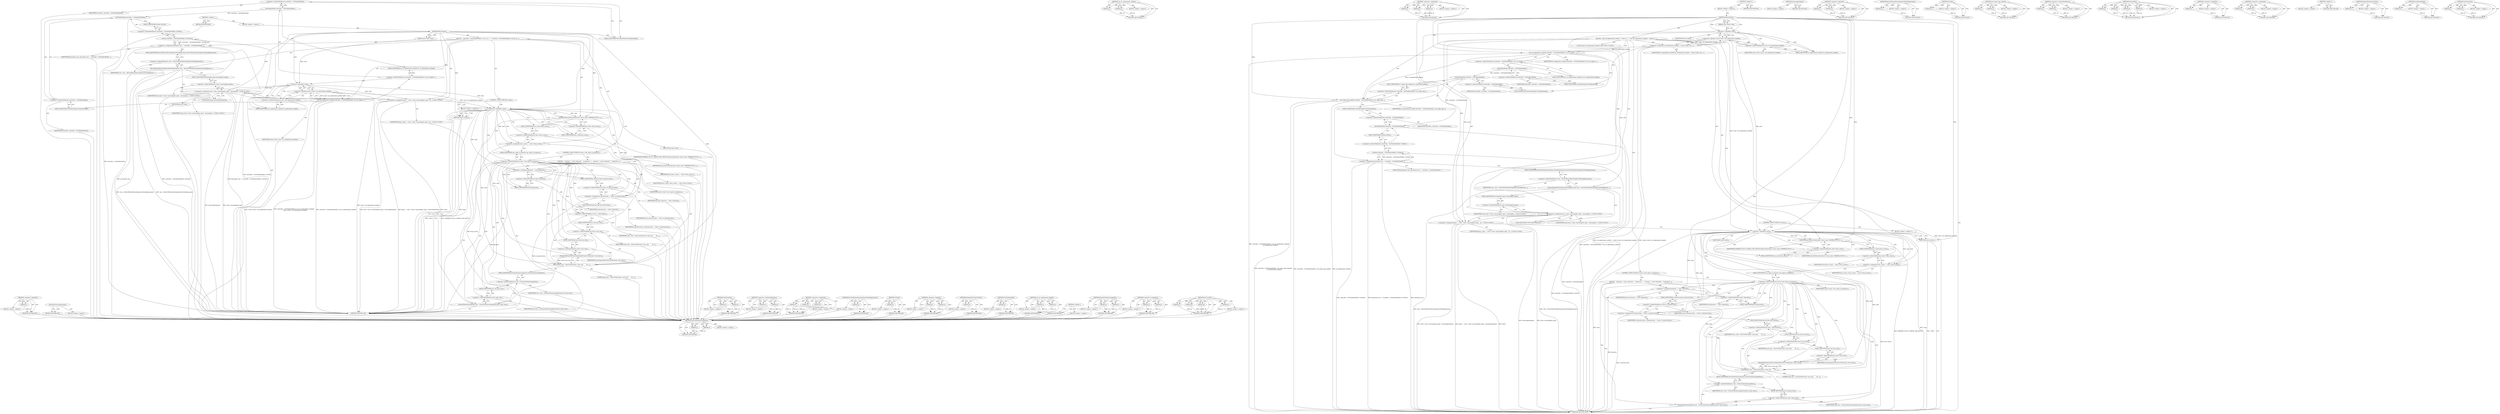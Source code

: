 digraph "SetFocusState" {
vulnerable_132 [label=<(METHOD,&lt;operator&gt;.logicalNot)>];
vulnerable_133 [label=<(PARAM,p1)>];
vulnerable_134 [label=<(BLOCK,&lt;empty&gt;,&lt;empty&gt;)>];
vulnerable_135 [label=<(METHOD_RETURN,ANY)>];
vulnerable_155 [label=<(METHOD,AutocompleteInput)>];
vulnerable_156 [label=<(BLOCK,&lt;empty&gt;,&lt;empty&gt;)>];
vulnerable_157 [label=<(METHOD_RETURN,ANY)>];
vulnerable_6 [label=<(METHOD,&lt;global&gt;)<SUB>1</SUB>>];
vulnerable_7 [label=<(BLOCK,&lt;empty&gt;,&lt;empty&gt;)<SUB>1</SUB>>];
vulnerable_8 [label=<(METHOD,RestoreState)<SUB>1</SUB>>];
vulnerable_9 [label=<(PARAM,const State* state)<SUB>1</SUB>>];
vulnerable_10 [label=<(BLOCK,{
   controller_-&gt;GetToolbarModel()-&gt;set_url_re...,{
   controller_-&gt;GetToolbarModel()-&gt;set_url_re...)<SUB>1</SUB>>];
vulnerable_11 [label=<(set_url_replacement_enabled,controller_-&gt;GetToolbarModel()-&gt;set_url_replace...)<SUB>2</SUB>>];
vulnerable_12 [label=<(&lt;operator&gt;.indirectFieldAccess,controller_-&gt;GetToolbarModel()-&gt;set_url_replace...)<SUB>2</SUB>>];
vulnerable_13 [label=<(GetToolbarModel,controller_-&gt;GetToolbarModel())<SUB>2</SUB>>];
vulnerable_14 [label=<(&lt;operator&gt;.indirectFieldAccess,controller_-&gt;GetToolbarModel)<SUB>2</SUB>>];
vulnerable_15 [label=<(IDENTIFIER,controller_,controller_-&gt;GetToolbarModel())<SUB>2</SUB>>];
vulnerable_16 [label=<(FIELD_IDENTIFIER,GetToolbarModel,GetToolbarModel)<SUB>2</SUB>>];
vulnerable_17 [label=<(FIELD_IDENTIFIER,set_url_replacement_enabled,set_url_replacement_enabled)<SUB>2</SUB>>];
vulnerable_18 [label=<(&lt;operator&gt;.logicalOr,!state || state-&gt;url_replacement_enabled)<SUB>3</SUB>>];
vulnerable_19 [label=<(&lt;operator&gt;.logicalNot,!state)<SUB>3</SUB>>];
vulnerable_20 [label=<(IDENTIFIER,state,!state)<SUB>3</SUB>>];
vulnerable_21 [label=<(&lt;operator&gt;.indirectFieldAccess,state-&gt;url_replacement_enabled)<SUB>3</SUB>>];
vulnerable_22 [label=<(IDENTIFIER,state,!state || state-&gt;url_replacement_enabled)<SUB>3</SUB>>];
vulnerable_23 [label=<(FIELD_IDENTIFIER,url_replacement_enabled,url_replacement_enabled)<SUB>3</SUB>>];
vulnerable_24 [label=<(&lt;operator&gt;.assignment,permanent_text_ = controller_-&gt;GetToolbarModel(...)<SUB>4</SUB>>];
vulnerable_25 [label=<(IDENTIFIER,permanent_text_,permanent_text_ = controller_-&gt;GetToolbarModel(...)<SUB>4</SUB>>];
vulnerable_26 [label=<(GetText,controller_-&gt;GetToolbarModel()-&gt;GetText())<SUB>4</SUB>>];
vulnerable_27 [label=<(&lt;operator&gt;.indirectFieldAccess,controller_-&gt;GetToolbarModel()-&gt;GetText)<SUB>4</SUB>>];
vulnerable_28 [label=<(GetToolbarModel,controller_-&gt;GetToolbarModel())<SUB>4</SUB>>];
vulnerable_29 [label=<(&lt;operator&gt;.indirectFieldAccess,controller_-&gt;GetToolbarModel)<SUB>4</SUB>>];
vulnerable_30 [label=<(IDENTIFIER,controller_,controller_-&gt;GetToolbarModel())<SUB>4</SUB>>];
vulnerable_31 [label=<(FIELD_IDENTIFIER,GetToolbarModel,GetToolbarModel)<SUB>4</SUB>>];
vulnerable_32 [label=<(FIELD_IDENTIFIER,GetText,GetText)<SUB>4</SUB>>];
vulnerable_33 [label=<(RevertWithoutResettingSearchTermReplacement,view_-&gt;RevertWithoutResettingSearchTermReplacem...)<SUB>5</SUB>>];
vulnerable_34 [label=<(&lt;operator&gt;.indirectFieldAccess,view_-&gt;RevertWithoutResettingSearchTermReplacement)<SUB>5</SUB>>];
vulnerable_35 [label=<(IDENTIFIER,view_,view_-&gt;RevertWithoutResettingSearchTermReplacem...)<SUB>5</SUB>>];
vulnerable_36 [label=<(FIELD_IDENTIFIER,RevertWithoutResettingSearchTermReplacement,RevertWithoutResettingSearchTermReplacement)<SUB>5</SUB>>];
vulnerable_37 [label="<(&lt;operator&gt;.assignment,input_ = state ? state-&gt;autocomplete_input : Au...)<SUB>6</SUB>>"];
vulnerable_38 [label="<(IDENTIFIER,input_,input_ = state ? state-&gt;autocomplete_input : Au...)<SUB>6</SUB>>"];
vulnerable_39 [label="<(&lt;operator&gt;.conditional,state ? state-&gt;autocomplete_input : Autocomplet...)<SUB>6</SUB>>"];
vulnerable_40 [label="<(IDENTIFIER,state,state ? state-&gt;autocomplete_input : Autocomplet...)<SUB>6</SUB>>"];
vulnerable_41 [label=<(&lt;operator&gt;.indirectFieldAccess,state-&gt;autocomplete_input)<SUB>6</SUB>>];
vulnerable_42 [label="<(IDENTIFIER,state,state ? state-&gt;autocomplete_input : Autocomplet...)<SUB>6</SUB>>"];
vulnerable_43 [label=<(FIELD_IDENTIFIER,autocomplete_input,autocomplete_input)<SUB>6</SUB>>];
vulnerable_44 [label=<(AutocompleteInput,AutocompleteInput())<SUB>6</SUB>>];
vulnerable_45 [label=<(CONTROL_STRUCTURE,IF,if (!state))<SUB>7</SUB>>];
vulnerable_46 [label=<(&lt;operator&gt;.logicalNot,!state)<SUB>7</SUB>>];
vulnerable_47 [label=<(IDENTIFIER,state,!state)<SUB>7</SUB>>];
vulnerable_48 [label=<(BLOCK,&lt;empty&gt;,&lt;empty&gt;)<SUB>8</SUB>>];
vulnerable_49 [label=<(RETURN,return;,return;)<SUB>8</SUB>>];
vulnerable_50 [label=<(SetFocusState,SetFocusState(state-&gt;focus_state, OMNIBOX_FOCUS...)<SUB>10</SUB>>];
vulnerable_51 [label=<(&lt;operator&gt;.indirectFieldAccess,state-&gt;focus_state)<SUB>10</SUB>>];
vulnerable_52 [label=<(IDENTIFIER,state,SetFocusState(state-&gt;focus_state, OMNIBOX_FOCUS...)<SUB>10</SUB>>];
vulnerable_53 [label=<(FIELD_IDENTIFIER,focus_state,focus_state)<SUB>10</SUB>>];
vulnerable_54 [label=<(IDENTIFIER,OMNIBOX_FOCUS_CHANGE_TAB_SWITCH,SetFocusState(state-&gt;focus_state, OMNIBOX_FOCUS...)<SUB>10</SUB>>];
vulnerable_55 [label=<(&lt;operator&gt;.assignment,focus_source_ = state-&gt;focus_source)<SUB>11</SUB>>];
vulnerable_56 [label=<(IDENTIFIER,focus_source_,focus_source_ = state-&gt;focus_source)<SUB>11</SUB>>];
vulnerable_57 [label=<(&lt;operator&gt;.indirectFieldAccess,state-&gt;focus_source)<SUB>11</SUB>>];
vulnerable_58 [label=<(IDENTIFIER,state,focus_source_ = state-&gt;focus_source)<SUB>11</SUB>>];
vulnerable_59 [label=<(FIELD_IDENTIFIER,focus_source,focus_source)<SUB>11</SUB>>];
vulnerable_60 [label=<(CONTROL_STRUCTURE,IF,if (state-&gt;user_input_in_progress))<SUB>12</SUB>>];
vulnerable_61 [label=<(&lt;operator&gt;.indirectFieldAccess,state-&gt;user_input_in_progress)<SUB>12</SUB>>];
vulnerable_62 [label=<(IDENTIFIER,state,if (state-&gt;user_input_in_progress))<SUB>12</SUB>>];
vulnerable_63 [label=<(FIELD_IDENTIFIER,user_input_in_progress,user_input_in_progress)<SUB>12</SUB>>];
vulnerable_64 [label=<(BLOCK,{
    keyword_ = state-&gt;keyword;
    is_keyword...,{
    keyword_ = state-&gt;keyword;
    is_keyword...)<SUB>12</SUB>>];
vulnerable_65 [label=<(&lt;operator&gt;.assignment,keyword_ = state-&gt;keyword)<SUB>13</SUB>>];
vulnerable_66 [label=<(IDENTIFIER,keyword_,keyword_ = state-&gt;keyword)<SUB>13</SUB>>];
vulnerable_67 [label=<(&lt;operator&gt;.indirectFieldAccess,state-&gt;keyword)<SUB>13</SUB>>];
vulnerable_68 [label=<(IDENTIFIER,state,keyword_ = state-&gt;keyword)<SUB>13</SUB>>];
vulnerable_69 [label=<(FIELD_IDENTIFIER,keyword,keyword)<SUB>13</SUB>>];
vulnerable_70 [label=<(&lt;operator&gt;.assignment,is_keyword_hint_ = state-&gt;is_keyword_hint)<SUB>14</SUB>>];
vulnerable_71 [label=<(IDENTIFIER,is_keyword_hint_,is_keyword_hint_ = state-&gt;is_keyword_hint)<SUB>14</SUB>>];
vulnerable_72 [label=<(&lt;operator&gt;.indirectFieldAccess,state-&gt;is_keyword_hint)<SUB>14</SUB>>];
vulnerable_73 [label=<(IDENTIFIER,state,is_keyword_hint_ = state-&gt;is_keyword_hint)<SUB>14</SUB>>];
vulnerable_74 [label=<(FIELD_IDENTIFIER,is_keyword_hint,is_keyword_hint)<SUB>14</SUB>>];
vulnerable_75 [label=<(SetUserText,view_-&gt;SetUserText(state-&gt;user_text,
        Di...)<SUB>15</SUB>>];
vulnerable_76 [label=<(&lt;operator&gt;.indirectFieldAccess,view_-&gt;SetUserText)<SUB>15</SUB>>];
vulnerable_77 [label=<(IDENTIFIER,view_,view_-&gt;SetUserText(state-&gt;user_text,
        Di...)<SUB>15</SUB>>];
vulnerable_78 [label=<(FIELD_IDENTIFIER,SetUserText,SetUserText)<SUB>15</SUB>>];
vulnerable_79 [label=<(&lt;operator&gt;.indirectFieldAccess,state-&gt;user_text)<SUB>15</SUB>>];
vulnerable_80 [label=<(IDENTIFIER,state,view_-&gt;SetUserText(state-&gt;user_text,
        Di...)<SUB>15</SUB>>];
vulnerable_81 [label=<(FIELD_IDENTIFIER,user_text,user_text)<SUB>15</SUB>>];
vulnerable_82 [label=<(DisplayTextFromUserText,DisplayTextFromUserText(state-&gt;user_text))<SUB>16</SUB>>];
vulnerable_83 [label=<(&lt;operator&gt;.indirectFieldAccess,state-&gt;user_text)<SUB>16</SUB>>];
vulnerable_84 [label=<(IDENTIFIER,state,DisplayTextFromUserText(state-&gt;user_text))<SUB>16</SUB>>];
vulnerable_85 [label=<(FIELD_IDENTIFIER,user_text,user_text)<SUB>16</SUB>>];
vulnerable_86 [label=<(LITERAL,false,view_-&gt;SetUserText(state-&gt;user_text,
        Di...)<SUB>16</SUB>>];
vulnerable_87 [label=<(SetGrayTextAutocompletion,view_-&gt;SetGrayTextAutocompletion(state-&gt;gray_text))<SUB>17</SUB>>];
vulnerable_88 [label=<(&lt;operator&gt;.indirectFieldAccess,view_-&gt;SetGrayTextAutocompletion)<SUB>17</SUB>>];
vulnerable_89 [label=<(IDENTIFIER,view_,view_-&gt;SetGrayTextAutocompletion(state-&gt;gray_text))<SUB>17</SUB>>];
vulnerable_90 [label=<(FIELD_IDENTIFIER,SetGrayTextAutocompletion,SetGrayTextAutocompletion)<SUB>17</SUB>>];
vulnerable_91 [label=<(&lt;operator&gt;.indirectFieldAccess,state-&gt;gray_text)<SUB>17</SUB>>];
vulnerable_92 [label=<(IDENTIFIER,state,view_-&gt;SetGrayTextAutocompletion(state-&gt;gray_text))<SUB>17</SUB>>];
vulnerable_93 [label=<(FIELD_IDENTIFIER,gray_text,gray_text)<SUB>17</SUB>>];
vulnerable_94 [label=<(METHOD_RETURN,void)<SUB>1</SUB>>];
vulnerable_96 [label=<(METHOD_RETURN,ANY)<SUB>1</SUB>>];
vulnerable_158 [label=<(METHOD,SetFocusState)>];
vulnerable_159 [label=<(PARAM,p1)>];
vulnerable_160 [label=<(PARAM,p2)>];
vulnerable_161 [label=<(BLOCK,&lt;empty&gt;,&lt;empty&gt;)>];
vulnerable_162 [label=<(METHOD_RETURN,ANY)>];
vulnerable_118 [label=<(METHOD,&lt;operator&gt;.indirectFieldAccess)>];
vulnerable_119 [label=<(PARAM,p1)>];
vulnerable_120 [label=<(PARAM,p2)>];
vulnerable_121 [label=<(BLOCK,&lt;empty&gt;,&lt;empty&gt;)>];
vulnerable_122 [label=<(METHOD_RETURN,ANY)>];
vulnerable_149 [label=<(METHOD,&lt;operator&gt;.conditional)>];
vulnerable_150 [label=<(PARAM,p1)>];
vulnerable_151 [label=<(PARAM,p2)>];
vulnerable_152 [label=<(PARAM,p3)>];
vulnerable_153 [label=<(BLOCK,&lt;empty&gt;,&lt;empty&gt;)>];
vulnerable_154 [label=<(METHOD_RETURN,ANY)>];
vulnerable_145 [label=<(METHOD,RevertWithoutResettingSearchTermReplacement)>];
vulnerable_146 [label=<(PARAM,p1)>];
vulnerable_147 [label=<(BLOCK,&lt;empty&gt;,&lt;empty&gt;)>];
vulnerable_148 [label=<(METHOD_RETURN,ANY)>];
vulnerable_141 [label=<(METHOD,GetText)>];
vulnerable_142 [label=<(PARAM,p1)>];
vulnerable_143 [label=<(BLOCK,&lt;empty&gt;,&lt;empty&gt;)>];
vulnerable_144 [label=<(METHOD_RETURN,ANY)>];
vulnerable_127 [label=<(METHOD,&lt;operator&gt;.logicalOr)>];
vulnerable_128 [label=<(PARAM,p1)>];
vulnerable_129 [label=<(PARAM,p2)>];
vulnerable_130 [label=<(BLOCK,&lt;empty&gt;,&lt;empty&gt;)>];
vulnerable_131 [label=<(METHOD_RETURN,ANY)>];
vulnerable_170 [label=<(METHOD,DisplayTextFromUserText)>];
vulnerable_171 [label=<(PARAM,p1)>];
vulnerable_172 [label=<(BLOCK,&lt;empty&gt;,&lt;empty&gt;)>];
vulnerable_173 [label=<(METHOD_RETURN,ANY)>];
vulnerable_123 [label=<(METHOD,GetToolbarModel)>];
vulnerable_124 [label=<(PARAM,p1)>];
vulnerable_125 [label=<(BLOCK,&lt;empty&gt;,&lt;empty&gt;)>];
vulnerable_126 [label=<(METHOD_RETURN,ANY)>];
vulnerable_113 [label=<(METHOD,set_url_replacement_enabled)>];
vulnerable_114 [label=<(PARAM,p1)>];
vulnerable_115 [label=<(PARAM,p2)>];
vulnerable_116 [label=<(BLOCK,&lt;empty&gt;,&lt;empty&gt;)>];
vulnerable_117 [label=<(METHOD_RETURN,ANY)>];
vulnerable_107 [label=<(METHOD,&lt;global&gt;)<SUB>1</SUB>>];
vulnerable_108 [label=<(BLOCK,&lt;empty&gt;,&lt;empty&gt;)>];
vulnerable_109 [label=<(METHOD_RETURN,ANY)>];
vulnerable_174 [label=<(METHOD,SetGrayTextAutocompletion)>];
vulnerable_175 [label=<(PARAM,p1)>];
vulnerable_176 [label=<(PARAM,p2)>];
vulnerable_177 [label=<(BLOCK,&lt;empty&gt;,&lt;empty&gt;)>];
vulnerable_178 [label=<(METHOD_RETURN,ANY)>];
vulnerable_136 [label=<(METHOD,&lt;operator&gt;.assignment)>];
vulnerable_137 [label=<(PARAM,p1)>];
vulnerable_138 [label=<(PARAM,p2)>];
vulnerable_139 [label=<(BLOCK,&lt;empty&gt;,&lt;empty&gt;)>];
vulnerable_140 [label=<(METHOD_RETURN,ANY)>];
vulnerable_163 [label=<(METHOD,SetUserText)>];
vulnerable_164 [label=<(PARAM,p1)>];
vulnerable_165 [label=<(PARAM,p2)>];
vulnerable_166 [label=<(PARAM,p3)>];
vulnerable_167 [label=<(PARAM,p4)>];
vulnerable_168 [label=<(BLOCK,&lt;empty&gt;,&lt;empty&gt;)>];
vulnerable_169 [label=<(METHOD_RETURN,ANY)>];
fixed_191 [label=<(METHOD,SetGrayTextAutocompletion)>];
fixed_192 [label=<(PARAM,p1)>];
fixed_193 [label=<(PARAM,p2)>];
fixed_194 [label=<(BLOCK,&lt;empty&gt;,&lt;empty&gt;)>];
fixed_195 [label=<(METHOD_RETURN,ANY)>];
fixed_144 [label=<(METHOD,set_url_replacement_enabled)>];
fixed_145 [label=<(PARAM,p1)>];
fixed_146 [label=<(PARAM,p2)>];
fixed_147 [label=<(BLOCK,&lt;empty&gt;,&lt;empty&gt;)>];
fixed_148 [label=<(METHOD_RETURN,ANY)>];
fixed_166 [label=<(METHOD,&lt;operator&gt;.conditional)>];
fixed_167 [label=<(PARAM,p1)>];
fixed_168 [label=<(PARAM,p2)>];
fixed_169 [label=<(PARAM,p3)>];
fixed_170 [label=<(BLOCK,&lt;empty&gt;,&lt;empty&gt;)>];
fixed_171 [label=<(METHOD_RETURN,ANY)>];
fixed_6 [label=<(METHOD,&lt;global&gt;)<SUB>1</SUB>>];
fixed_7 [label=<(BLOCK,&lt;empty&gt;,&lt;empty&gt;)<SUB>1</SUB>>];
fixed_8 [label=<(METHOD,RestoreState)<SUB>1</SUB>>];
fixed_9 [label=<(PARAM,const State* state)<SUB>1</SUB>>];
fixed_10 [label=<(BLOCK,{
  bool url_replacement_enabled = !state || st...,{
  bool url_replacement_enabled = !state || st...)<SUB>1</SUB>>];
fixed_11 [label="<(LOCAL,bool url_replacement_enabled: bool)<SUB>2</SUB>>"];
fixed_12 [label=<(&lt;operator&gt;.assignment,url_replacement_enabled = !state || state-&gt;url_...)<SUB>2</SUB>>];
fixed_13 [label=<(IDENTIFIER,url_replacement_enabled,url_replacement_enabled = !state || state-&gt;url_...)<SUB>2</SUB>>];
fixed_14 [label=<(&lt;operator&gt;.logicalOr,!state || state-&gt;url_replacement_enabled)<SUB>2</SUB>>];
fixed_15 [label=<(&lt;operator&gt;.logicalNot,!state)<SUB>2</SUB>>];
fixed_16 [label=<(IDENTIFIER,state,!state)<SUB>2</SUB>>];
fixed_17 [label=<(&lt;operator&gt;.indirectFieldAccess,state-&gt;url_replacement_enabled)<SUB>2</SUB>>];
fixed_18 [label=<(IDENTIFIER,state,!state || state-&gt;url_replacement_enabled)<SUB>2</SUB>>];
fixed_19 [label=<(FIELD_IDENTIFIER,url_replacement_enabled,url_replacement_enabled)<SUB>2</SUB>>];
fixed_20 [label=<(set_url_replacement_enabled,controller_-&gt;GetToolbarModel()-&gt;set_url_replace...)<SUB>3</SUB>>];
fixed_21 [label=<(&lt;operator&gt;.indirectFieldAccess,controller_-&gt;GetToolbarModel()-&gt;set_url_replace...)<SUB>3</SUB>>];
fixed_22 [label=<(GetToolbarModel,controller_-&gt;GetToolbarModel())<SUB>3</SUB>>];
fixed_23 [label=<(&lt;operator&gt;.indirectFieldAccess,controller_-&gt;GetToolbarModel)<SUB>3</SUB>>];
fixed_24 [label=<(IDENTIFIER,controller_,controller_-&gt;GetToolbarModel())<SUB>3</SUB>>];
fixed_25 [label=<(FIELD_IDENTIFIER,GetToolbarModel,GetToolbarModel)<SUB>3</SUB>>];
fixed_26 [label=<(FIELD_IDENTIFIER,set_url_replacement_enabled,set_url_replacement_enabled)<SUB>3</SUB>>];
fixed_27 [label=<(IDENTIFIER,url_replacement_enabled,controller_-&gt;GetToolbarModel()-&gt;set_url_replace...)<SUB>4</SUB>>];
fixed_28 [label=<(set_origin_chip_enabled,controller_-&gt;GetToolbarModel()-&gt;set_origin_chip...)<SUB>5</SUB>>];
fixed_29 [label=<(&lt;operator&gt;.indirectFieldAccess,controller_-&gt;GetToolbarModel()-&gt;set_origin_chip...)<SUB>5</SUB>>];
fixed_30 [label=<(GetToolbarModel,controller_-&gt;GetToolbarModel())<SUB>5</SUB>>];
fixed_31 [label=<(&lt;operator&gt;.indirectFieldAccess,controller_-&gt;GetToolbarModel)<SUB>5</SUB>>];
fixed_32 [label=<(IDENTIFIER,controller_,controller_-&gt;GetToolbarModel())<SUB>5</SUB>>];
fixed_33 [label=<(FIELD_IDENTIFIER,GetToolbarModel,GetToolbarModel)<SUB>5</SUB>>];
fixed_34 [label=<(FIELD_IDENTIFIER,set_origin_chip_enabled,set_origin_chip_enabled)<SUB>5</SUB>>];
fixed_35 [label=<(IDENTIFIER,url_replacement_enabled,controller_-&gt;GetToolbarModel()-&gt;set_origin_chip...)<SUB>6</SUB>>];
fixed_36 [label=<(&lt;operator&gt;.assignment,permanent_text_ = controller_-&gt;GetToolbarModel(...)<SUB>7</SUB>>];
fixed_37 [label=<(IDENTIFIER,permanent_text_,permanent_text_ = controller_-&gt;GetToolbarModel(...)<SUB>7</SUB>>];
fixed_38 [label=<(GetText,controller_-&gt;GetToolbarModel()-&gt;GetText())<SUB>7</SUB>>];
fixed_39 [label=<(&lt;operator&gt;.indirectFieldAccess,controller_-&gt;GetToolbarModel()-&gt;GetText)<SUB>7</SUB>>];
fixed_40 [label=<(GetToolbarModel,controller_-&gt;GetToolbarModel())<SUB>7</SUB>>];
fixed_41 [label=<(&lt;operator&gt;.indirectFieldAccess,controller_-&gt;GetToolbarModel)<SUB>7</SUB>>];
fixed_42 [label=<(IDENTIFIER,controller_,controller_-&gt;GetToolbarModel())<SUB>7</SUB>>];
fixed_43 [label=<(FIELD_IDENTIFIER,GetToolbarModel,GetToolbarModel)<SUB>7</SUB>>];
fixed_44 [label=<(FIELD_IDENTIFIER,GetText,GetText)<SUB>7</SUB>>];
fixed_45 [label=<(RevertWithoutResettingSearchTermReplacement,view_-&gt;RevertWithoutResettingSearchTermReplacem...)<SUB>8</SUB>>];
fixed_46 [label=<(&lt;operator&gt;.indirectFieldAccess,view_-&gt;RevertWithoutResettingSearchTermReplacement)<SUB>8</SUB>>];
fixed_47 [label=<(IDENTIFIER,view_,view_-&gt;RevertWithoutResettingSearchTermReplacem...)<SUB>8</SUB>>];
fixed_48 [label=<(FIELD_IDENTIFIER,RevertWithoutResettingSearchTermReplacement,RevertWithoutResettingSearchTermReplacement)<SUB>8</SUB>>];
fixed_49 [label="<(&lt;operator&gt;.assignment,input_ = state ? state-&gt;autocomplete_input : Au...)<SUB>9</SUB>>"];
fixed_50 [label="<(IDENTIFIER,input_,input_ = state ? state-&gt;autocomplete_input : Au...)<SUB>9</SUB>>"];
fixed_51 [label="<(&lt;operator&gt;.conditional,state ? state-&gt;autocomplete_input : Autocomplet...)<SUB>9</SUB>>"];
fixed_52 [label="<(IDENTIFIER,state,state ? state-&gt;autocomplete_input : Autocomplet...)<SUB>9</SUB>>"];
fixed_53 [label=<(&lt;operator&gt;.indirectFieldAccess,state-&gt;autocomplete_input)<SUB>9</SUB>>];
fixed_54 [label="<(IDENTIFIER,state,state ? state-&gt;autocomplete_input : Autocomplet...)<SUB>9</SUB>>"];
fixed_55 [label=<(FIELD_IDENTIFIER,autocomplete_input,autocomplete_input)<SUB>9</SUB>>];
fixed_56 [label=<(AutocompleteInput,AutocompleteInput())<SUB>9</SUB>>];
fixed_57 [label=<(CONTROL_STRUCTURE,IF,if (!state))<SUB>10</SUB>>];
fixed_58 [label=<(&lt;operator&gt;.logicalNot,!state)<SUB>10</SUB>>];
fixed_59 [label=<(IDENTIFIER,state,!state)<SUB>10</SUB>>];
fixed_60 [label=<(BLOCK,&lt;empty&gt;,&lt;empty&gt;)<SUB>11</SUB>>];
fixed_61 [label=<(RETURN,return;,return;)<SUB>11</SUB>>];
fixed_62 [label=<(SetFocusState,SetFocusState(state-&gt;focus_state, OMNIBOX_FOCUS...)<SUB>13</SUB>>];
fixed_63 [label=<(&lt;operator&gt;.indirectFieldAccess,state-&gt;focus_state)<SUB>13</SUB>>];
fixed_64 [label=<(IDENTIFIER,state,SetFocusState(state-&gt;focus_state, OMNIBOX_FOCUS...)<SUB>13</SUB>>];
fixed_65 [label=<(FIELD_IDENTIFIER,focus_state,focus_state)<SUB>13</SUB>>];
fixed_66 [label=<(IDENTIFIER,OMNIBOX_FOCUS_CHANGE_TAB_SWITCH,SetFocusState(state-&gt;focus_state, OMNIBOX_FOCUS...)<SUB>13</SUB>>];
fixed_67 [label=<(&lt;operator&gt;.assignment,focus_source_ = state-&gt;focus_source)<SUB>14</SUB>>];
fixed_68 [label=<(IDENTIFIER,focus_source_,focus_source_ = state-&gt;focus_source)<SUB>14</SUB>>];
fixed_69 [label=<(&lt;operator&gt;.indirectFieldAccess,state-&gt;focus_source)<SUB>14</SUB>>];
fixed_70 [label=<(IDENTIFIER,state,focus_source_ = state-&gt;focus_source)<SUB>14</SUB>>];
fixed_71 [label=<(FIELD_IDENTIFIER,focus_source,focus_source)<SUB>14</SUB>>];
fixed_72 [label=<(CONTROL_STRUCTURE,IF,if (state-&gt;user_input_in_progress))<SUB>15</SUB>>];
fixed_73 [label=<(&lt;operator&gt;.indirectFieldAccess,state-&gt;user_input_in_progress)<SUB>15</SUB>>];
fixed_74 [label=<(IDENTIFIER,state,if (state-&gt;user_input_in_progress))<SUB>15</SUB>>];
fixed_75 [label=<(FIELD_IDENTIFIER,user_input_in_progress,user_input_in_progress)<SUB>15</SUB>>];
fixed_76 [label=<(BLOCK,{
    keyword_ = state-&gt;keyword;
    is_keyword...,{
    keyword_ = state-&gt;keyword;
    is_keyword...)<SUB>15</SUB>>];
fixed_77 [label=<(&lt;operator&gt;.assignment,keyword_ = state-&gt;keyword)<SUB>16</SUB>>];
fixed_78 [label=<(IDENTIFIER,keyword_,keyword_ = state-&gt;keyword)<SUB>16</SUB>>];
fixed_79 [label=<(&lt;operator&gt;.indirectFieldAccess,state-&gt;keyword)<SUB>16</SUB>>];
fixed_80 [label=<(IDENTIFIER,state,keyword_ = state-&gt;keyword)<SUB>16</SUB>>];
fixed_81 [label=<(FIELD_IDENTIFIER,keyword,keyword)<SUB>16</SUB>>];
fixed_82 [label=<(&lt;operator&gt;.assignment,is_keyword_hint_ = state-&gt;is_keyword_hint)<SUB>17</SUB>>];
fixed_83 [label=<(IDENTIFIER,is_keyword_hint_,is_keyword_hint_ = state-&gt;is_keyword_hint)<SUB>17</SUB>>];
fixed_84 [label=<(&lt;operator&gt;.indirectFieldAccess,state-&gt;is_keyword_hint)<SUB>17</SUB>>];
fixed_85 [label=<(IDENTIFIER,state,is_keyword_hint_ = state-&gt;is_keyword_hint)<SUB>17</SUB>>];
fixed_86 [label=<(FIELD_IDENTIFIER,is_keyword_hint,is_keyword_hint)<SUB>17</SUB>>];
fixed_87 [label=<(SetUserText,view_-&gt;SetUserText(state-&gt;user_text,
        Di...)<SUB>18</SUB>>];
fixed_88 [label=<(&lt;operator&gt;.indirectFieldAccess,view_-&gt;SetUserText)<SUB>18</SUB>>];
fixed_89 [label=<(IDENTIFIER,view_,view_-&gt;SetUserText(state-&gt;user_text,
        Di...)<SUB>18</SUB>>];
fixed_90 [label=<(FIELD_IDENTIFIER,SetUserText,SetUserText)<SUB>18</SUB>>];
fixed_91 [label=<(&lt;operator&gt;.indirectFieldAccess,state-&gt;user_text)<SUB>18</SUB>>];
fixed_92 [label=<(IDENTIFIER,state,view_-&gt;SetUserText(state-&gt;user_text,
        Di...)<SUB>18</SUB>>];
fixed_93 [label=<(FIELD_IDENTIFIER,user_text,user_text)<SUB>18</SUB>>];
fixed_94 [label=<(DisplayTextFromUserText,DisplayTextFromUserText(state-&gt;user_text))<SUB>19</SUB>>];
fixed_95 [label=<(&lt;operator&gt;.indirectFieldAccess,state-&gt;user_text)<SUB>19</SUB>>];
fixed_96 [label=<(IDENTIFIER,state,DisplayTextFromUserText(state-&gt;user_text))<SUB>19</SUB>>];
fixed_97 [label=<(FIELD_IDENTIFIER,user_text,user_text)<SUB>19</SUB>>];
fixed_98 [label=<(LITERAL,false,view_-&gt;SetUserText(state-&gt;user_text,
        Di...)<SUB>19</SUB>>];
fixed_99 [label=<(SetGrayTextAutocompletion,view_-&gt;SetGrayTextAutocompletion(state-&gt;gray_text))<SUB>20</SUB>>];
fixed_100 [label=<(&lt;operator&gt;.indirectFieldAccess,view_-&gt;SetGrayTextAutocompletion)<SUB>20</SUB>>];
fixed_101 [label=<(IDENTIFIER,view_,view_-&gt;SetGrayTextAutocompletion(state-&gt;gray_text))<SUB>20</SUB>>];
fixed_102 [label=<(FIELD_IDENTIFIER,SetGrayTextAutocompletion,SetGrayTextAutocompletion)<SUB>20</SUB>>];
fixed_103 [label=<(&lt;operator&gt;.indirectFieldAccess,state-&gt;gray_text)<SUB>20</SUB>>];
fixed_104 [label=<(IDENTIFIER,state,view_-&gt;SetGrayTextAutocompletion(state-&gt;gray_text))<SUB>20</SUB>>];
fixed_105 [label=<(FIELD_IDENTIFIER,gray_text,gray_text)<SUB>20</SUB>>];
fixed_106 [label=<(METHOD_RETURN,void)<SUB>1</SUB>>];
fixed_108 [label=<(METHOD_RETURN,ANY)<SUB>1</SUB>>];
fixed_172 [label=<(METHOD,AutocompleteInput)>];
fixed_173 [label=<(BLOCK,&lt;empty&gt;,&lt;empty&gt;)>];
fixed_174 [label=<(METHOD_RETURN,ANY)>];
fixed_130 [label=<(METHOD,&lt;operator&gt;.logicalOr)>];
fixed_131 [label=<(PARAM,p1)>];
fixed_132 [label=<(PARAM,p2)>];
fixed_133 [label=<(BLOCK,&lt;empty&gt;,&lt;empty&gt;)>];
fixed_134 [label=<(METHOD_RETURN,ANY)>];
fixed_162 [label=<(METHOD,RevertWithoutResettingSearchTermReplacement)>];
fixed_163 [label=<(PARAM,p1)>];
fixed_164 [label=<(BLOCK,&lt;empty&gt;,&lt;empty&gt;)>];
fixed_165 [label=<(METHOD_RETURN,ANY)>];
fixed_158 [label=<(METHOD,GetText)>];
fixed_159 [label=<(PARAM,p1)>];
fixed_160 [label=<(BLOCK,&lt;empty&gt;,&lt;empty&gt;)>];
fixed_161 [label=<(METHOD_RETURN,ANY)>];
fixed_153 [label=<(METHOD,set_origin_chip_enabled)>];
fixed_154 [label=<(PARAM,p1)>];
fixed_155 [label=<(PARAM,p2)>];
fixed_156 [label=<(BLOCK,&lt;empty&gt;,&lt;empty&gt;)>];
fixed_157 [label=<(METHOD_RETURN,ANY)>];
fixed_139 [label=<(METHOD,&lt;operator&gt;.indirectFieldAccess)>];
fixed_140 [label=<(PARAM,p1)>];
fixed_141 [label=<(PARAM,p2)>];
fixed_142 [label=<(BLOCK,&lt;empty&gt;,&lt;empty&gt;)>];
fixed_143 [label=<(METHOD_RETURN,ANY)>];
fixed_180 [label=<(METHOD,SetUserText)>];
fixed_181 [label=<(PARAM,p1)>];
fixed_182 [label=<(PARAM,p2)>];
fixed_183 [label=<(PARAM,p3)>];
fixed_184 [label=<(PARAM,p4)>];
fixed_185 [label=<(BLOCK,&lt;empty&gt;,&lt;empty&gt;)>];
fixed_186 [label=<(METHOD_RETURN,ANY)>];
fixed_135 [label=<(METHOD,&lt;operator&gt;.logicalNot)>];
fixed_136 [label=<(PARAM,p1)>];
fixed_137 [label=<(BLOCK,&lt;empty&gt;,&lt;empty&gt;)>];
fixed_138 [label=<(METHOD_RETURN,ANY)>];
fixed_125 [label=<(METHOD,&lt;operator&gt;.assignment)>];
fixed_126 [label=<(PARAM,p1)>];
fixed_127 [label=<(PARAM,p2)>];
fixed_128 [label=<(BLOCK,&lt;empty&gt;,&lt;empty&gt;)>];
fixed_129 [label=<(METHOD_RETURN,ANY)>];
fixed_119 [label=<(METHOD,&lt;global&gt;)<SUB>1</SUB>>];
fixed_120 [label=<(BLOCK,&lt;empty&gt;,&lt;empty&gt;)>];
fixed_121 [label=<(METHOD_RETURN,ANY)>];
fixed_187 [label=<(METHOD,DisplayTextFromUserText)>];
fixed_188 [label=<(PARAM,p1)>];
fixed_189 [label=<(BLOCK,&lt;empty&gt;,&lt;empty&gt;)>];
fixed_190 [label=<(METHOD_RETURN,ANY)>];
fixed_149 [label=<(METHOD,GetToolbarModel)>];
fixed_150 [label=<(PARAM,p1)>];
fixed_151 [label=<(BLOCK,&lt;empty&gt;,&lt;empty&gt;)>];
fixed_152 [label=<(METHOD_RETURN,ANY)>];
fixed_175 [label=<(METHOD,SetFocusState)>];
fixed_176 [label=<(PARAM,p1)>];
fixed_177 [label=<(PARAM,p2)>];
fixed_178 [label=<(BLOCK,&lt;empty&gt;,&lt;empty&gt;)>];
fixed_179 [label=<(METHOD_RETURN,ANY)>];
vulnerable_132 -> vulnerable_133  [key=0, label="AST: "];
vulnerable_132 -> vulnerable_133  [key=1, label="DDG: "];
vulnerable_132 -> vulnerable_134  [key=0, label="AST: "];
vulnerable_132 -> vulnerable_135  [key=0, label="AST: "];
vulnerable_132 -> vulnerable_135  [key=1, label="CFG: "];
vulnerable_133 -> vulnerable_135  [key=0, label="DDG: p1"];
vulnerable_134 -> fixed_191  [key=0];
vulnerable_135 -> fixed_191  [key=0];
vulnerable_155 -> vulnerable_156  [key=0, label="AST: "];
vulnerable_155 -> vulnerable_157  [key=0, label="AST: "];
vulnerable_155 -> vulnerable_157  [key=1, label="CFG: "];
vulnerable_156 -> fixed_191  [key=0];
vulnerable_157 -> fixed_191  [key=0];
vulnerable_6 -> vulnerable_7  [key=0, label="AST: "];
vulnerable_6 -> vulnerable_96  [key=0, label="AST: "];
vulnerable_6 -> vulnerable_96  [key=1, label="CFG: "];
vulnerable_7 -> vulnerable_8  [key=0, label="AST: "];
vulnerable_8 -> vulnerable_9  [key=0, label="AST: "];
vulnerable_8 -> vulnerable_9  [key=1, label="DDG: "];
vulnerable_8 -> vulnerable_10  [key=0, label="AST: "];
vulnerable_8 -> vulnerable_94  [key=0, label="AST: "];
vulnerable_8 -> vulnerable_16  [key=0, label="CFG: "];
vulnerable_8 -> vulnerable_37  [key=0, label="DDG: "];
vulnerable_8 -> vulnerable_50  [key=0, label="DDG: "];
vulnerable_8 -> vulnerable_39  [key=0, label="DDG: "];
vulnerable_8 -> vulnerable_46  [key=0, label="DDG: "];
vulnerable_8 -> vulnerable_49  [key=0, label="DDG: "];
vulnerable_8 -> vulnerable_19  [key=0, label="DDG: "];
vulnerable_8 -> vulnerable_75  [key=0, label="DDG: "];
vulnerable_9 -> vulnerable_19  [key=0, label="DDG: state"];
vulnerable_10 -> vulnerable_11  [key=0, label="AST: "];
vulnerable_10 -> vulnerable_24  [key=0, label="AST: "];
vulnerable_10 -> vulnerable_33  [key=0, label="AST: "];
vulnerable_10 -> vulnerable_37  [key=0, label="AST: "];
vulnerable_10 -> vulnerable_45  [key=0, label="AST: "];
vulnerable_10 -> vulnerable_50  [key=0, label="AST: "];
vulnerable_10 -> vulnerable_55  [key=0, label="AST: "];
vulnerable_10 -> vulnerable_60  [key=0, label="AST: "];
vulnerable_11 -> vulnerable_12  [key=0, label="AST: "];
vulnerable_11 -> vulnerable_18  [key=0, label="AST: "];
vulnerable_11 -> vulnerable_31  [key=0, label="CFG: "];
vulnerable_11 -> vulnerable_94  [key=0, label="DDG: controller_-&gt;GetToolbarModel()-&gt;set_url_replacement_enabled"];
vulnerable_11 -> vulnerable_94  [key=1, label="DDG: !state || state-&gt;url_replacement_enabled"];
vulnerable_11 -> vulnerable_94  [key=2, label="DDG: controller_-&gt;GetToolbarModel()-&gt;set_url_replacement_enabled(
      !state || state-&gt;url_replacement_enabled)"];
vulnerable_12 -> vulnerable_13  [key=0, label="AST: "];
vulnerable_12 -> vulnerable_17  [key=0, label="AST: "];
vulnerable_12 -> vulnerable_19  [key=0, label="CFG: "];
vulnerable_13 -> vulnerable_14  [key=0, label="AST: "];
vulnerable_13 -> vulnerable_17  [key=0, label="CFG: "];
vulnerable_13 -> vulnerable_28  [key=0, label="DDG: controller_-&gt;GetToolbarModel"];
vulnerable_14 -> vulnerable_15  [key=0, label="AST: "];
vulnerable_14 -> vulnerable_16  [key=0, label="AST: "];
vulnerable_14 -> vulnerable_13  [key=0, label="CFG: "];
vulnerable_15 -> fixed_191  [key=0];
vulnerable_16 -> vulnerable_14  [key=0, label="CFG: "];
vulnerable_17 -> vulnerable_12  [key=0, label="CFG: "];
vulnerable_18 -> vulnerable_19  [key=0, label="AST: "];
vulnerable_18 -> vulnerable_21  [key=0, label="AST: "];
vulnerable_18 -> vulnerable_11  [key=0, label="CFG: "];
vulnerable_18 -> vulnerable_11  [key=1, label="DDG: !state"];
vulnerable_18 -> vulnerable_11  [key=2, label="DDG: state-&gt;url_replacement_enabled"];
vulnerable_18 -> vulnerable_94  [key=0, label="DDG: state-&gt;url_replacement_enabled"];
vulnerable_18 -> vulnerable_46  [key=0, label="DDG: state-&gt;url_replacement_enabled"];
vulnerable_19 -> vulnerable_20  [key=0, label="AST: "];
vulnerable_19 -> vulnerable_18  [key=0, label="CFG: "];
vulnerable_19 -> vulnerable_18  [key=1, label="DDG: state"];
vulnerable_19 -> vulnerable_23  [key=0, label="CFG: "];
vulnerable_19 -> vulnerable_23  [key=1, label="CDG: "];
vulnerable_19 -> vulnerable_37  [key=0, label="DDG: state"];
vulnerable_19 -> vulnerable_39  [key=0, label="DDG: state"];
vulnerable_19 -> vulnerable_46  [key=0, label="DDG: state"];
vulnerable_19 -> vulnerable_21  [key=0, label="CDG: "];
vulnerable_20 -> fixed_191  [key=0];
vulnerable_21 -> vulnerable_22  [key=0, label="AST: "];
vulnerable_21 -> vulnerable_23  [key=0, label="AST: "];
vulnerable_21 -> vulnerable_18  [key=0, label="CFG: "];
vulnerable_22 -> fixed_191  [key=0];
vulnerable_23 -> vulnerable_21  [key=0, label="CFG: "];
vulnerable_24 -> vulnerable_25  [key=0, label="AST: "];
vulnerable_24 -> vulnerable_26  [key=0, label="AST: "];
vulnerable_24 -> vulnerable_36  [key=0, label="CFG: "];
vulnerable_24 -> vulnerable_94  [key=0, label="DDG: controller_-&gt;GetToolbarModel()-&gt;GetText()"];
vulnerable_24 -> vulnerable_94  [key=1, label="DDG: permanent_text_ = controller_-&gt;GetToolbarModel()-&gt;GetText()"];
vulnerable_24 -> vulnerable_94  [key=2, label="DDG: permanent_text_"];
vulnerable_25 -> fixed_191  [key=0];
vulnerable_26 -> vulnerable_27  [key=0, label="AST: "];
vulnerable_26 -> vulnerable_24  [key=0, label="CFG: "];
vulnerable_26 -> vulnerable_24  [key=1, label="DDG: controller_-&gt;GetToolbarModel()-&gt;GetText"];
vulnerable_26 -> vulnerable_94  [key=0, label="DDG: controller_-&gt;GetToolbarModel()-&gt;GetText"];
vulnerable_27 -> vulnerable_28  [key=0, label="AST: "];
vulnerable_27 -> vulnerable_32  [key=0, label="AST: "];
vulnerable_27 -> vulnerable_26  [key=0, label="CFG: "];
vulnerable_28 -> vulnerable_29  [key=0, label="AST: "];
vulnerable_28 -> vulnerable_32  [key=0, label="CFG: "];
vulnerable_28 -> vulnerable_94  [key=0, label="DDG: controller_-&gt;GetToolbarModel"];
vulnerable_29 -> vulnerable_30  [key=0, label="AST: "];
vulnerable_29 -> vulnerable_31  [key=0, label="AST: "];
vulnerable_29 -> vulnerable_28  [key=0, label="CFG: "];
vulnerable_30 -> fixed_191  [key=0];
vulnerable_31 -> vulnerable_29  [key=0, label="CFG: "];
vulnerable_32 -> vulnerable_27  [key=0, label="CFG: "];
vulnerable_33 -> vulnerable_34  [key=0, label="AST: "];
vulnerable_33 -> vulnerable_44  [key=0, label="CFG: "];
vulnerable_33 -> vulnerable_43  [key=0, label="CFG: "];
vulnerable_33 -> vulnerable_94  [key=0, label="DDG: view_-&gt;RevertWithoutResettingSearchTermReplacement"];
vulnerable_33 -> vulnerable_94  [key=1, label="DDG: view_-&gt;RevertWithoutResettingSearchTermReplacement()"];
vulnerable_34 -> vulnerable_35  [key=0, label="AST: "];
vulnerable_34 -> vulnerable_36  [key=0, label="AST: "];
vulnerable_34 -> vulnerable_33  [key=0, label="CFG: "];
vulnerable_35 -> fixed_191  [key=0];
vulnerable_36 -> vulnerable_34  [key=0, label="CFG: "];
vulnerable_37 -> vulnerable_38  [key=0, label="AST: "];
vulnerable_37 -> vulnerable_39  [key=0, label="AST: "];
vulnerable_37 -> vulnerable_46  [key=0, label="CFG: "];
vulnerable_37 -> vulnerable_94  [key=0, label="DDG: state ? state-&gt;autocomplete_input : AutocompleteInput()"];
vulnerable_37 -> vulnerable_94  [key=1, label="DDG: input_ = state ? state-&gt;autocomplete_input : AutocompleteInput()"];
vulnerable_37 -> vulnerable_94  [key=2, label="DDG: input_"];
vulnerable_38 -> fixed_191  [key=0];
vulnerable_39 -> vulnerable_40  [key=0, label="AST: "];
vulnerable_39 -> vulnerable_41  [key=0, label="AST: "];
vulnerable_39 -> vulnerable_44  [key=0, label="AST: "];
vulnerable_39 -> vulnerable_37  [key=0, label="CFG: "];
vulnerable_39 -> vulnerable_94  [key=0, label="DDG: AutocompleteInput()"];
vulnerable_39 -> vulnerable_94  [key=1, label="DDG: state-&gt;autocomplete_input"];
vulnerable_40 -> fixed_191  [key=0];
vulnerable_41 -> vulnerable_42  [key=0, label="AST: "];
vulnerable_41 -> vulnerable_43  [key=0, label="AST: "];
vulnerable_41 -> vulnerable_39  [key=0, label="CFG: "];
vulnerable_42 -> fixed_191  [key=0];
vulnerable_43 -> vulnerable_41  [key=0, label="CFG: "];
vulnerable_44 -> vulnerable_39  [key=0, label="CFG: "];
vulnerable_45 -> vulnerable_46  [key=0, label="AST: "];
vulnerable_45 -> vulnerable_48  [key=0, label="AST: "];
vulnerable_46 -> vulnerable_47  [key=0, label="AST: "];
vulnerable_46 -> vulnerable_49  [key=0, label="CFG: "];
vulnerable_46 -> vulnerable_49  [key=1, label="CDG: "];
vulnerable_46 -> vulnerable_53  [key=0, label="CFG: "];
vulnerable_46 -> vulnerable_53  [key=1, label="CDG: "];
vulnerable_46 -> vulnerable_94  [key=0, label="DDG: state"];
vulnerable_46 -> vulnerable_94  [key=1, label="DDG: !state"];
vulnerable_46 -> vulnerable_55  [key=0, label="DDG: state"];
vulnerable_46 -> vulnerable_55  [key=1, label="CDG: "];
vulnerable_46 -> vulnerable_50  [key=0, label="DDG: state"];
vulnerable_46 -> vulnerable_50  [key=1, label="CDG: "];
vulnerable_46 -> vulnerable_65  [key=0, label="DDG: state"];
vulnerable_46 -> vulnerable_70  [key=0, label="DDG: state"];
vulnerable_46 -> vulnerable_75  [key=0, label="DDG: state"];
vulnerable_46 -> vulnerable_87  [key=0, label="DDG: state"];
vulnerable_46 -> vulnerable_82  [key=0, label="DDG: state"];
vulnerable_46 -> vulnerable_51  [key=0, label="CDG: "];
vulnerable_46 -> vulnerable_57  [key=0, label="CDG: "];
vulnerable_46 -> vulnerable_59  [key=0, label="CDG: "];
vulnerable_46 -> vulnerable_61  [key=0, label="CDG: "];
vulnerable_46 -> vulnerable_63  [key=0, label="CDG: "];
vulnerable_47 -> fixed_191  [key=0];
vulnerable_48 -> vulnerable_49  [key=0, label="AST: "];
vulnerable_49 -> vulnerable_94  [key=0, label="CFG: "];
vulnerable_49 -> vulnerable_94  [key=1, label="DDG: &lt;RET&gt;"];
vulnerable_50 -> vulnerable_51  [key=0, label="AST: "];
vulnerable_50 -> vulnerable_54  [key=0, label="AST: "];
vulnerable_50 -> vulnerable_59  [key=0, label="CFG: "];
vulnerable_50 -> vulnerable_94  [key=0, label="DDG: OMNIBOX_FOCUS_CHANGE_TAB_SWITCH"];
vulnerable_51 -> vulnerable_52  [key=0, label="AST: "];
vulnerable_51 -> vulnerable_53  [key=0, label="AST: "];
vulnerable_51 -> vulnerable_50  [key=0, label="CFG: "];
vulnerable_52 -> fixed_191  [key=0];
vulnerable_53 -> vulnerable_51  [key=0, label="CFG: "];
vulnerable_54 -> fixed_191  [key=0];
vulnerable_55 -> vulnerable_56  [key=0, label="AST: "];
vulnerable_55 -> vulnerable_57  [key=0, label="AST: "];
vulnerable_55 -> vulnerable_63  [key=0, label="CFG: "];
vulnerable_55 -> vulnerable_94  [key=0, label="DDG: focus_source_"];
vulnerable_56 -> fixed_191  [key=0];
vulnerable_57 -> vulnerable_58  [key=0, label="AST: "];
vulnerable_57 -> vulnerable_59  [key=0, label="AST: "];
vulnerable_57 -> vulnerable_55  [key=0, label="CFG: "];
vulnerable_58 -> fixed_191  [key=0];
vulnerable_59 -> vulnerable_57  [key=0, label="CFG: "];
vulnerable_60 -> vulnerable_61  [key=0, label="AST: "];
vulnerable_60 -> vulnerable_64  [key=0, label="AST: "];
vulnerable_61 -> vulnerable_62  [key=0, label="AST: "];
vulnerable_61 -> vulnerable_63  [key=0, label="AST: "];
vulnerable_61 -> vulnerable_94  [key=0, label="CFG: "];
vulnerable_61 -> vulnerable_69  [key=0, label="CFG: "];
vulnerable_61 -> vulnerable_69  [key=1, label="CDG: "];
vulnerable_61 -> vulnerable_75  [key=0, label="CDG: "];
vulnerable_61 -> vulnerable_81  [key=0, label="CDG: "];
vulnerable_61 -> vulnerable_85  [key=0, label="CDG: "];
vulnerable_61 -> vulnerable_72  [key=0, label="CDG: "];
vulnerable_61 -> vulnerable_67  [key=0, label="CDG: "];
vulnerable_61 -> vulnerable_74  [key=0, label="CDG: "];
vulnerable_61 -> vulnerable_76  [key=0, label="CDG: "];
vulnerable_61 -> vulnerable_65  [key=0, label="CDG: "];
vulnerable_61 -> vulnerable_87  [key=0, label="CDG: "];
vulnerable_61 -> vulnerable_91  [key=0, label="CDG: "];
vulnerable_61 -> vulnerable_82  [key=0, label="CDG: "];
vulnerable_61 -> vulnerable_93  [key=0, label="CDG: "];
vulnerable_61 -> vulnerable_90  [key=0, label="CDG: "];
vulnerable_61 -> vulnerable_79  [key=0, label="CDG: "];
vulnerable_61 -> vulnerable_83  [key=0, label="CDG: "];
vulnerable_61 -> vulnerable_88  [key=0, label="CDG: "];
vulnerable_61 -> vulnerable_70  [key=0, label="CDG: "];
vulnerable_61 -> vulnerable_78  [key=0, label="CDG: "];
vulnerable_62 -> fixed_191  [key=0];
vulnerable_63 -> vulnerable_61  [key=0, label="CFG: "];
vulnerable_64 -> vulnerable_65  [key=0, label="AST: "];
vulnerable_64 -> vulnerable_70  [key=0, label="AST: "];
vulnerable_64 -> vulnerable_75  [key=0, label="AST: "];
vulnerable_64 -> vulnerable_87  [key=0, label="AST: "];
vulnerable_65 -> vulnerable_66  [key=0, label="AST: "];
vulnerable_65 -> vulnerable_67  [key=0, label="AST: "];
vulnerable_65 -> vulnerable_74  [key=0, label="CFG: "];
vulnerable_65 -> vulnerable_94  [key=0, label="DDG: keyword_"];
vulnerable_66 -> fixed_191  [key=0];
vulnerable_67 -> vulnerable_68  [key=0, label="AST: "];
vulnerable_67 -> vulnerable_69  [key=0, label="AST: "];
vulnerable_67 -> vulnerable_65  [key=0, label="CFG: "];
vulnerable_68 -> fixed_191  [key=0];
vulnerable_69 -> vulnerable_67  [key=0, label="CFG: "];
vulnerable_70 -> vulnerable_71  [key=0, label="AST: "];
vulnerable_70 -> vulnerable_72  [key=0, label="AST: "];
vulnerable_70 -> vulnerable_78  [key=0, label="CFG: "];
vulnerable_70 -> vulnerable_94  [key=0, label="DDG: is_keyword_hint_"];
vulnerable_71 -> fixed_191  [key=0];
vulnerable_72 -> vulnerable_73  [key=0, label="AST: "];
vulnerable_72 -> vulnerable_74  [key=0, label="AST: "];
vulnerable_72 -> vulnerable_70  [key=0, label="CFG: "];
vulnerable_73 -> fixed_191  [key=0];
vulnerable_74 -> vulnerable_72  [key=0, label="CFG: "];
vulnerable_75 -> vulnerable_76  [key=0, label="AST: "];
vulnerable_75 -> vulnerable_79  [key=0, label="AST: "];
vulnerable_75 -> vulnerable_82  [key=0, label="AST: "];
vulnerable_75 -> vulnerable_86  [key=0, label="AST: "];
vulnerable_75 -> vulnerable_90  [key=0, label="CFG: "];
vulnerable_76 -> vulnerable_77  [key=0, label="AST: "];
vulnerable_76 -> vulnerable_78  [key=0, label="AST: "];
vulnerable_76 -> vulnerable_81  [key=0, label="CFG: "];
vulnerable_77 -> fixed_191  [key=0];
vulnerable_78 -> vulnerable_76  [key=0, label="CFG: "];
vulnerable_79 -> vulnerable_80  [key=0, label="AST: "];
vulnerable_79 -> vulnerable_81  [key=0, label="AST: "];
vulnerable_79 -> vulnerable_85  [key=0, label="CFG: "];
vulnerable_80 -> fixed_191  [key=0];
vulnerable_81 -> vulnerable_79  [key=0, label="CFG: "];
vulnerable_82 -> vulnerable_83  [key=0, label="AST: "];
vulnerable_82 -> vulnerable_75  [key=0, label="CFG: "];
vulnerable_82 -> vulnerable_75  [key=1, label="DDG: state-&gt;user_text"];
vulnerable_83 -> vulnerable_84  [key=0, label="AST: "];
vulnerable_83 -> vulnerable_85  [key=0, label="AST: "];
vulnerable_83 -> vulnerable_82  [key=0, label="CFG: "];
vulnerable_84 -> fixed_191  [key=0];
vulnerable_85 -> vulnerable_83  [key=0, label="CFG: "];
vulnerable_86 -> fixed_191  [key=0];
vulnerable_87 -> vulnerable_88  [key=0, label="AST: "];
vulnerable_87 -> vulnerable_91  [key=0, label="AST: "];
vulnerable_87 -> vulnerable_94  [key=0, label="CFG: "];
vulnerable_88 -> vulnerable_89  [key=0, label="AST: "];
vulnerable_88 -> vulnerable_90  [key=0, label="AST: "];
vulnerable_88 -> vulnerable_93  [key=0, label="CFG: "];
vulnerable_89 -> fixed_191  [key=0];
vulnerable_90 -> vulnerable_88  [key=0, label="CFG: "];
vulnerable_91 -> vulnerable_92  [key=0, label="AST: "];
vulnerable_91 -> vulnerable_93  [key=0, label="AST: "];
vulnerable_91 -> vulnerable_87  [key=0, label="CFG: "];
vulnerable_92 -> fixed_191  [key=0];
vulnerable_93 -> vulnerable_91  [key=0, label="CFG: "];
vulnerable_94 -> fixed_191  [key=0];
vulnerable_96 -> fixed_191  [key=0];
vulnerable_158 -> vulnerable_159  [key=0, label="AST: "];
vulnerable_158 -> vulnerable_159  [key=1, label="DDG: "];
vulnerable_158 -> vulnerable_161  [key=0, label="AST: "];
vulnerable_158 -> vulnerable_160  [key=0, label="AST: "];
vulnerable_158 -> vulnerable_160  [key=1, label="DDG: "];
vulnerable_158 -> vulnerable_162  [key=0, label="AST: "];
vulnerable_158 -> vulnerable_162  [key=1, label="CFG: "];
vulnerable_159 -> vulnerable_162  [key=0, label="DDG: p1"];
vulnerable_160 -> vulnerable_162  [key=0, label="DDG: p2"];
vulnerable_161 -> fixed_191  [key=0];
vulnerable_162 -> fixed_191  [key=0];
vulnerable_118 -> vulnerable_119  [key=0, label="AST: "];
vulnerable_118 -> vulnerable_119  [key=1, label="DDG: "];
vulnerable_118 -> vulnerable_121  [key=0, label="AST: "];
vulnerable_118 -> vulnerable_120  [key=0, label="AST: "];
vulnerable_118 -> vulnerable_120  [key=1, label="DDG: "];
vulnerable_118 -> vulnerable_122  [key=0, label="AST: "];
vulnerable_118 -> vulnerable_122  [key=1, label="CFG: "];
vulnerable_119 -> vulnerable_122  [key=0, label="DDG: p1"];
vulnerable_120 -> vulnerable_122  [key=0, label="DDG: p2"];
vulnerable_121 -> fixed_191  [key=0];
vulnerable_122 -> fixed_191  [key=0];
vulnerable_149 -> vulnerable_150  [key=0, label="AST: "];
vulnerable_149 -> vulnerable_150  [key=1, label="DDG: "];
vulnerable_149 -> vulnerable_153  [key=0, label="AST: "];
vulnerable_149 -> vulnerable_151  [key=0, label="AST: "];
vulnerable_149 -> vulnerable_151  [key=1, label="DDG: "];
vulnerable_149 -> vulnerable_154  [key=0, label="AST: "];
vulnerable_149 -> vulnerable_154  [key=1, label="CFG: "];
vulnerable_149 -> vulnerable_152  [key=0, label="AST: "];
vulnerable_149 -> vulnerable_152  [key=1, label="DDG: "];
vulnerable_150 -> vulnerable_154  [key=0, label="DDG: p1"];
vulnerable_151 -> vulnerable_154  [key=0, label="DDG: p2"];
vulnerable_152 -> vulnerable_154  [key=0, label="DDG: p3"];
vulnerable_153 -> fixed_191  [key=0];
vulnerable_154 -> fixed_191  [key=0];
vulnerable_145 -> vulnerable_146  [key=0, label="AST: "];
vulnerable_145 -> vulnerable_146  [key=1, label="DDG: "];
vulnerable_145 -> vulnerable_147  [key=0, label="AST: "];
vulnerable_145 -> vulnerable_148  [key=0, label="AST: "];
vulnerable_145 -> vulnerable_148  [key=1, label="CFG: "];
vulnerable_146 -> vulnerable_148  [key=0, label="DDG: p1"];
vulnerable_147 -> fixed_191  [key=0];
vulnerable_148 -> fixed_191  [key=0];
vulnerable_141 -> vulnerable_142  [key=0, label="AST: "];
vulnerable_141 -> vulnerable_142  [key=1, label="DDG: "];
vulnerable_141 -> vulnerable_143  [key=0, label="AST: "];
vulnerable_141 -> vulnerable_144  [key=0, label="AST: "];
vulnerable_141 -> vulnerable_144  [key=1, label="CFG: "];
vulnerable_142 -> vulnerable_144  [key=0, label="DDG: p1"];
vulnerable_143 -> fixed_191  [key=0];
vulnerable_144 -> fixed_191  [key=0];
vulnerable_127 -> vulnerable_128  [key=0, label="AST: "];
vulnerable_127 -> vulnerable_128  [key=1, label="DDG: "];
vulnerable_127 -> vulnerable_130  [key=0, label="AST: "];
vulnerable_127 -> vulnerable_129  [key=0, label="AST: "];
vulnerable_127 -> vulnerable_129  [key=1, label="DDG: "];
vulnerable_127 -> vulnerable_131  [key=0, label="AST: "];
vulnerable_127 -> vulnerable_131  [key=1, label="CFG: "];
vulnerable_128 -> vulnerable_131  [key=0, label="DDG: p1"];
vulnerable_129 -> vulnerable_131  [key=0, label="DDG: p2"];
vulnerable_130 -> fixed_191  [key=0];
vulnerable_131 -> fixed_191  [key=0];
vulnerable_170 -> vulnerable_171  [key=0, label="AST: "];
vulnerable_170 -> vulnerable_171  [key=1, label="DDG: "];
vulnerable_170 -> vulnerable_172  [key=0, label="AST: "];
vulnerable_170 -> vulnerable_173  [key=0, label="AST: "];
vulnerable_170 -> vulnerable_173  [key=1, label="CFG: "];
vulnerable_171 -> vulnerable_173  [key=0, label="DDG: p1"];
vulnerable_172 -> fixed_191  [key=0];
vulnerable_173 -> fixed_191  [key=0];
vulnerable_123 -> vulnerable_124  [key=0, label="AST: "];
vulnerable_123 -> vulnerable_124  [key=1, label="DDG: "];
vulnerable_123 -> vulnerable_125  [key=0, label="AST: "];
vulnerable_123 -> vulnerable_126  [key=0, label="AST: "];
vulnerable_123 -> vulnerable_126  [key=1, label="CFG: "];
vulnerable_124 -> vulnerable_126  [key=0, label="DDG: p1"];
vulnerable_125 -> fixed_191  [key=0];
vulnerable_126 -> fixed_191  [key=0];
vulnerable_113 -> vulnerable_114  [key=0, label="AST: "];
vulnerable_113 -> vulnerable_114  [key=1, label="DDG: "];
vulnerable_113 -> vulnerable_116  [key=0, label="AST: "];
vulnerable_113 -> vulnerable_115  [key=0, label="AST: "];
vulnerable_113 -> vulnerable_115  [key=1, label="DDG: "];
vulnerable_113 -> vulnerable_117  [key=0, label="AST: "];
vulnerable_113 -> vulnerable_117  [key=1, label="CFG: "];
vulnerable_114 -> vulnerable_117  [key=0, label="DDG: p1"];
vulnerable_115 -> vulnerable_117  [key=0, label="DDG: p2"];
vulnerable_116 -> fixed_191  [key=0];
vulnerable_117 -> fixed_191  [key=0];
vulnerable_107 -> vulnerable_108  [key=0, label="AST: "];
vulnerable_107 -> vulnerable_109  [key=0, label="AST: "];
vulnerable_107 -> vulnerable_109  [key=1, label="CFG: "];
vulnerable_108 -> fixed_191  [key=0];
vulnerable_109 -> fixed_191  [key=0];
vulnerable_174 -> vulnerable_175  [key=0, label="AST: "];
vulnerable_174 -> vulnerable_175  [key=1, label="DDG: "];
vulnerable_174 -> vulnerable_177  [key=0, label="AST: "];
vulnerable_174 -> vulnerable_176  [key=0, label="AST: "];
vulnerable_174 -> vulnerable_176  [key=1, label="DDG: "];
vulnerable_174 -> vulnerable_178  [key=0, label="AST: "];
vulnerable_174 -> vulnerable_178  [key=1, label="CFG: "];
vulnerable_175 -> vulnerable_178  [key=0, label="DDG: p1"];
vulnerable_176 -> vulnerable_178  [key=0, label="DDG: p2"];
vulnerable_177 -> fixed_191  [key=0];
vulnerable_178 -> fixed_191  [key=0];
vulnerable_136 -> vulnerable_137  [key=0, label="AST: "];
vulnerable_136 -> vulnerable_137  [key=1, label="DDG: "];
vulnerable_136 -> vulnerable_139  [key=0, label="AST: "];
vulnerable_136 -> vulnerable_138  [key=0, label="AST: "];
vulnerable_136 -> vulnerable_138  [key=1, label="DDG: "];
vulnerable_136 -> vulnerable_140  [key=0, label="AST: "];
vulnerable_136 -> vulnerable_140  [key=1, label="CFG: "];
vulnerable_137 -> vulnerable_140  [key=0, label="DDG: p1"];
vulnerable_138 -> vulnerable_140  [key=0, label="DDG: p2"];
vulnerable_139 -> fixed_191  [key=0];
vulnerable_140 -> fixed_191  [key=0];
vulnerable_163 -> vulnerable_164  [key=0, label="AST: "];
vulnerable_163 -> vulnerable_164  [key=1, label="DDG: "];
vulnerable_163 -> vulnerable_168  [key=0, label="AST: "];
vulnerable_163 -> vulnerable_165  [key=0, label="AST: "];
vulnerable_163 -> vulnerable_165  [key=1, label="DDG: "];
vulnerable_163 -> vulnerable_169  [key=0, label="AST: "];
vulnerable_163 -> vulnerable_169  [key=1, label="CFG: "];
vulnerable_163 -> vulnerable_166  [key=0, label="AST: "];
vulnerable_163 -> vulnerable_166  [key=1, label="DDG: "];
vulnerable_163 -> vulnerable_167  [key=0, label="AST: "];
vulnerable_163 -> vulnerable_167  [key=1, label="DDG: "];
vulnerable_164 -> vulnerable_169  [key=0, label="DDG: p1"];
vulnerable_165 -> vulnerable_169  [key=0, label="DDG: p2"];
vulnerable_166 -> vulnerable_169  [key=0, label="DDG: p3"];
vulnerable_167 -> vulnerable_169  [key=0, label="DDG: p4"];
vulnerable_168 -> fixed_191  [key=0];
vulnerable_169 -> fixed_191  [key=0];
fixed_191 -> fixed_192  [key=0, label="AST: "];
fixed_191 -> fixed_192  [key=1, label="DDG: "];
fixed_191 -> fixed_194  [key=0, label="AST: "];
fixed_191 -> fixed_193  [key=0, label="AST: "];
fixed_191 -> fixed_193  [key=1, label="DDG: "];
fixed_191 -> fixed_195  [key=0, label="AST: "];
fixed_191 -> fixed_195  [key=1, label="CFG: "];
fixed_192 -> fixed_195  [key=0, label="DDG: p1"];
fixed_193 -> fixed_195  [key=0, label="DDG: p2"];
fixed_144 -> fixed_145  [key=0, label="AST: "];
fixed_144 -> fixed_145  [key=1, label="DDG: "];
fixed_144 -> fixed_147  [key=0, label="AST: "];
fixed_144 -> fixed_146  [key=0, label="AST: "];
fixed_144 -> fixed_146  [key=1, label="DDG: "];
fixed_144 -> fixed_148  [key=0, label="AST: "];
fixed_144 -> fixed_148  [key=1, label="CFG: "];
fixed_145 -> fixed_148  [key=0, label="DDG: p1"];
fixed_146 -> fixed_148  [key=0, label="DDG: p2"];
fixed_166 -> fixed_167  [key=0, label="AST: "];
fixed_166 -> fixed_167  [key=1, label="DDG: "];
fixed_166 -> fixed_170  [key=0, label="AST: "];
fixed_166 -> fixed_168  [key=0, label="AST: "];
fixed_166 -> fixed_168  [key=1, label="DDG: "];
fixed_166 -> fixed_171  [key=0, label="AST: "];
fixed_166 -> fixed_171  [key=1, label="CFG: "];
fixed_166 -> fixed_169  [key=0, label="AST: "];
fixed_166 -> fixed_169  [key=1, label="DDG: "];
fixed_167 -> fixed_171  [key=0, label="DDG: p1"];
fixed_168 -> fixed_171  [key=0, label="DDG: p2"];
fixed_169 -> fixed_171  [key=0, label="DDG: p3"];
fixed_6 -> fixed_7  [key=0, label="AST: "];
fixed_6 -> fixed_108  [key=0, label="AST: "];
fixed_6 -> fixed_108  [key=1, label="CFG: "];
fixed_7 -> fixed_8  [key=0, label="AST: "];
fixed_8 -> fixed_9  [key=0, label="AST: "];
fixed_8 -> fixed_9  [key=1, label="DDG: "];
fixed_8 -> fixed_10  [key=0, label="AST: "];
fixed_8 -> fixed_106  [key=0, label="AST: "];
fixed_8 -> fixed_15  [key=0, label="CFG: "];
fixed_8 -> fixed_15  [key=1, label="DDG: "];
fixed_8 -> fixed_49  [key=0, label="DDG: "];
fixed_8 -> fixed_20  [key=0, label="DDG: "];
fixed_8 -> fixed_28  [key=0, label="DDG: "];
fixed_8 -> fixed_62  [key=0, label="DDG: "];
fixed_8 -> fixed_51  [key=0, label="DDG: "];
fixed_8 -> fixed_58  [key=0, label="DDG: "];
fixed_8 -> fixed_61  [key=0, label="DDG: "];
fixed_8 -> fixed_87  [key=0, label="DDG: "];
fixed_9 -> fixed_15  [key=0, label="DDG: state"];
fixed_10 -> fixed_11  [key=0, label="AST: "];
fixed_10 -> fixed_12  [key=0, label="AST: "];
fixed_10 -> fixed_20  [key=0, label="AST: "];
fixed_10 -> fixed_28  [key=0, label="AST: "];
fixed_10 -> fixed_36  [key=0, label="AST: "];
fixed_10 -> fixed_45  [key=0, label="AST: "];
fixed_10 -> fixed_49  [key=0, label="AST: "];
fixed_10 -> fixed_57  [key=0, label="AST: "];
fixed_10 -> fixed_62  [key=0, label="AST: "];
fixed_10 -> fixed_67  [key=0, label="AST: "];
fixed_10 -> fixed_72  [key=0, label="AST: "];
fixed_12 -> fixed_13  [key=0, label="AST: "];
fixed_12 -> fixed_14  [key=0, label="AST: "];
fixed_12 -> fixed_25  [key=0, label="CFG: "];
fixed_12 -> fixed_106  [key=0, label="DDG: !state || state-&gt;url_replacement_enabled"];
fixed_12 -> fixed_106  [key=1, label="DDG: url_replacement_enabled = !state || state-&gt;url_replacement_enabled"];
fixed_12 -> fixed_20  [key=0, label="DDG: url_replacement_enabled"];
fixed_14 -> fixed_15  [key=0, label="AST: "];
fixed_14 -> fixed_17  [key=0, label="AST: "];
fixed_14 -> fixed_12  [key=0, label="CFG: "];
fixed_14 -> fixed_12  [key=1, label="DDG: !state"];
fixed_14 -> fixed_12  [key=2, label="DDG: state-&gt;url_replacement_enabled"];
fixed_14 -> fixed_106  [key=0, label="DDG: state-&gt;url_replacement_enabled"];
fixed_14 -> fixed_58  [key=0, label="DDG: state-&gt;url_replacement_enabled"];
fixed_15 -> fixed_16  [key=0, label="AST: "];
fixed_15 -> fixed_14  [key=0, label="CFG: "];
fixed_15 -> fixed_14  [key=1, label="DDG: state"];
fixed_15 -> fixed_19  [key=0, label="CFG: "];
fixed_15 -> fixed_19  [key=1, label="CDG: "];
fixed_15 -> fixed_49  [key=0, label="DDG: state"];
fixed_15 -> fixed_51  [key=0, label="DDG: state"];
fixed_15 -> fixed_58  [key=0, label="DDG: state"];
fixed_15 -> fixed_17  [key=0, label="CDG: "];
fixed_17 -> fixed_18  [key=0, label="AST: "];
fixed_17 -> fixed_19  [key=0, label="AST: "];
fixed_17 -> fixed_14  [key=0, label="CFG: "];
fixed_19 -> fixed_17  [key=0, label="CFG: "];
fixed_20 -> fixed_21  [key=0, label="AST: "];
fixed_20 -> fixed_27  [key=0, label="AST: "];
fixed_20 -> fixed_33  [key=0, label="CFG: "];
fixed_20 -> fixed_106  [key=0, label="DDG: controller_-&gt;GetToolbarModel()-&gt;set_url_replacement_enabled"];
fixed_20 -> fixed_106  [key=1, label="DDG: controller_-&gt;GetToolbarModel()-&gt;set_url_replacement_enabled(
      url_replacement_enabled)"];
fixed_20 -> fixed_28  [key=0, label="DDG: url_replacement_enabled"];
fixed_21 -> fixed_22  [key=0, label="AST: "];
fixed_21 -> fixed_26  [key=0, label="AST: "];
fixed_21 -> fixed_20  [key=0, label="CFG: "];
fixed_22 -> fixed_23  [key=0, label="AST: "];
fixed_22 -> fixed_26  [key=0, label="CFG: "];
fixed_22 -> fixed_30  [key=0, label="DDG: controller_-&gt;GetToolbarModel"];
fixed_23 -> fixed_24  [key=0, label="AST: "];
fixed_23 -> fixed_25  [key=0, label="AST: "];
fixed_23 -> fixed_22  [key=0, label="CFG: "];
fixed_25 -> fixed_23  [key=0, label="CFG: "];
fixed_26 -> fixed_21  [key=0, label="CFG: "];
fixed_28 -> fixed_29  [key=0, label="AST: "];
fixed_28 -> fixed_35  [key=0, label="AST: "];
fixed_28 -> fixed_43  [key=0, label="CFG: "];
fixed_28 -> fixed_106  [key=0, label="DDG: controller_-&gt;GetToolbarModel()-&gt;set_origin_chip_enabled"];
fixed_28 -> fixed_106  [key=1, label="DDG: url_replacement_enabled"];
fixed_28 -> fixed_106  [key=2, label="DDG: controller_-&gt;GetToolbarModel()-&gt;set_origin_chip_enabled(
      url_replacement_enabled)"];
fixed_29 -> fixed_30  [key=0, label="AST: "];
fixed_29 -> fixed_34  [key=0, label="AST: "];
fixed_29 -> fixed_28  [key=0, label="CFG: "];
fixed_30 -> fixed_31  [key=0, label="AST: "];
fixed_30 -> fixed_34  [key=0, label="CFG: "];
fixed_30 -> fixed_40  [key=0, label="DDG: controller_-&gt;GetToolbarModel"];
fixed_31 -> fixed_32  [key=0, label="AST: "];
fixed_31 -> fixed_33  [key=0, label="AST: "];
fixed_31 -> fixed_30  [key=0, label="CFG: "];
fixed_33 -> fixed_31  [key=0, label="CFG: "];
fixed_34 -> fixed_29  [key=0, label="CFG: "];
fixed_36 -> fixed_37  [key=0, label="AST: "];
fixed_36 -> fixed_38  [key=0, label="AST: "];
fixed_36 -> fixed_48  [key=0, label="CFG: "];
fixed_36 -> fixed_106  [key=0, label="DDG: controller_-&gt;GetToolbarModel()-&gt;GetText()"];
fixed_36 -> fixed_106  [key=1, label="DDG: permanent_text_ = controller_-&gt;GetToolbarModel()-&gt;GetText()"];
fixed_36 -> fixed_106  [key=2, label="DDG: permanent_text_"];
fixed_38 -> fixed_39  [key=0, label="AST: "];
fixed_38 -> fixed_36  [key=0, label="CFG: "];
fixed_38 -> fixed_36  [key=1, label="DDG: controller_-&gt;GetToolbarModel()-&gt;GetText"];
fixed_38 -> fixed_106  [key=0, label="DDG: controller_-&gt;GetToolbarModel()-&gt;GetText"];
fixed_39 -> fixed_40  [key=0, label="AST: "];
fixed_39 -> fixed_44  [key=0, label="AST: "];
fixed_39 -> fixed_38  [key=0, label="CFG: "];
fixed_40 -> fixed_41  [key=0, label="AST: "];
fixed_40 -> fixed_44  [key=0, label="CFG: "];
fixed_40 -> fixed_106  [key=0, label="DDG: controller_-&gt;GetToolbarModel"];
fixed_41 -> fixed_42  [key=0, label="AST: "];
fixed_41 -> fixed_43  [key=0, label="AST: "];
fixed_41 -> fixed_40  [key=0, label="CFG: "];
fixed_43 -> fixed_41  [key=0, label="CFG: "];
fixed_44 -> fixed_39  [key=0, label="CFG: "];
fixed_45 -> fixed_46  [key=0, label="AST: "];
fixed_45 -> fixed_56  [key=0, label="CFG: "];
fixed_45 -> fixed_55  [key=0, label="CFG: "];
fixed_45 -> fixed_106  [key=0, label="DDG: view_-&gt;RevertWithoutResettingSearchTermReplacement"];
fixed_45 -> fixed_106  [key=1, label="DDG: view_-&gt;RevertWithoutResettingSearchTermReplacement()"];
fixed_46 -> fixed_47  [key=0, label="AST: "];
fixed_46 -> fixed_48  [key=0, label="AST: "];
fixed_46 -> fixed_45  [key=0, label="CFG: "];
fixed_48 -> fixed_46  [key=0, label="CFG: "];
fixed_49 -> fixed_50  [key=0, label="AST: "];
fixed_49 -> fixed_51  [key=0, label="AST: "];
fixed_49 -> fixed_58  [key=0, label="CFG: "];
fixed_49 -> fixed_106  [key=0, label="DDG: state ? state-&gt;autocomplete_input : AutocompleteInput()"];
fixed_49 -> fixed_106  [key=1, label="DDG: input_ = state ? state-&gt;autocomplete_input : AutocompleteInput()"];
fixed_49 -> fixed_106  [key=2, label="DDG: input_"];
fixed_51 -> fixed_52  [key=0, label="AST: "];
fixed_51 -> fixed_53  [key=0, label="AST: "];
fixed_51 -> fixed_56  [key=0, label="AST: "];
fixed_51 -> fixed_49  [key=0, label="CFG: "];
fixed_51 -> fixed_106  [key=0, label="DDG: AutocompleteInput()"];
fixed_51 -> fixed_106  [key=1, label="DDG: state-&gt;autocomplete_input"];
fixed_53 -> fixed_54  [key=0, label="AST: "];
fixed_53 -> fixed_55  [key=0, label="AST: "];
fixed_53 -> fixed_51  [key=0, label="CFG: "];
fixed_55 -> fixed_53  [key=0, label="CFG: "];
fixed_56 -> fixed_51  [key=0, label="CFG: "];
fixed_57 -> fixed_58  [key=0, label="AST: "];
fixed_57 -> fixed_60  [key=0, label="AST: "];
fixed_58 -> fixed_59  [key=0, label="AST: "];
fixed_58 -> fixed_61  [key=0, label="CFG: "];
fixed_58 -> fixed_61  [key=1, label="CDG: "];
fixed_58 -> fixed_65  [key=0, label="CFG: "];
fixed_58 -> fixed_65  [key=1, label="CDG: "];
fixed_58 -> fixed_106  [key=0, label="DDG: state"];
fixed_58 -> fixed_106  [key=1, label="DDG: !state"];
fixed_58 -> fixed_67  [key=0, label="DDG: state"];
fixed_58 -> fixed_67  [key=1, label="CDG: "];
fixed_58 -> fixed_62  [key=0, label="DDG: state"];
fixed_58 -> fixed_62  [key=1, label="CDG: "];
fixed_58 -> fixed_77  [key=0, label="DDG: state"];
fixed_58 -> fixed_82  [key=0, label="DDG: state"];
fixed_58 -> fixed_87  [key=0, label="DDG: state"];
fixed_58 -> fixed_99  [key=0, label="DDG: state"];
fixed_58 -> fixed_94  [key=0, label="DDG: state"];
fixed_58 -> fixed_73  [key=0, label="CDG: "];
fixed_58 -> fixed_75  [key=0, label="CDG: "];
fixed_58 -> fixed_69  [key=0, label="CDG: "];
fixed_58 -> fixed_71  [key=0, label="CDG: "];
fixed_58 -> fixed_63  [key=0, label="CDG: "];
fixed_60 -> fixed_61  [key=0, label="AST: "];
fixed_61 -> fixed_106  [key=0, label="CFG: "];
fixed_61 -> fixed_106  [key=1, label="DDG: &lt;RET&gt;"];
fixed_62 -> fixed_63  [key=0, label="AST: "];
fixed_62 -> fixed_66  [key=0, label="AST: "];
fixed_62 -> fixed_71  [key=0, label="CFG: "];
fixed_62 -> fixed_106  [key=0, label="DDG: OMNIBOX_FOCUS_CHANGE_TAB_SWITCH"];
fixed_63 -> fixed_64  [key=0, label="AST: "];
fixed_63 -> fixed_65  [key=0, label="AST: "];
fixed_63 -> fixed_62  [key=0, label="CFG: "];
fixed_65 -> fixed_63  [key=0, label="CFG: "];
fixed_67 -> fixed_68  [key=0, label="AST: "];
fixed_67 -> fixed_69  [key=0, label="AST: "];
fixed_67 -> fixed_75  [key=0, label="CFG: "];
fixed_67 -> fixed_106  [key=0, label="DDG: focus_source_"];
fixed_69 -> fixed_70  [key=0, label="AST: "];
fixed_69 -> fixed_71  [key=0, label="AST: "];
fixed_69 -> fixed_67  [key=0, label="CFG: "];
fixed_71 -> fixed_69  [key=0, label="CFG: "];
fixed_72 -> fixed_73  [key=0, label="AST: "];
fixed_72 -> fixed_76  [key=0, label="AST: "];
fixed_73 -> fixed_74  [key=0, label="AST: "];
fixed_73 -> fixed_75  [key=0, label="AST: "];
fixed_73 -> fixed_106  [key=0, label="CFG: "];
fixed_73 -> fixed_81  [key=0, label="CFG: "];
fixed_73 -> fixed_81  [key=1, label="CDG: "];
fixed_73 -> fixed_94  [key=0, label="CDG: "];
fixed_73 -> fixed_77  [key=0, label="CDG: "];
fixed_73 -> fixed_99  [key=0, label="CDG: "];
fixed_73 -> fixed_84  [key=0, label="CDG: "];
fixed_73 -> fixed_102  [key=0, label="CDG: "];
fixed_73 -> fixed_103  [key=0, label="CDG: "];
fixed_73 -> fixed_95  [key=0, label="CDG: "];
fixed_73 -> fixed_87  [key=0, label="CDG: "];
fixed_73 -> fixed_97  [key=0, label="CDG: "];
fixed_73 -> fixed_91  [key=0, label="CDG: "];
fixed_73 -> fixed_82  [key=0, label="CDG: "];
fixed_73 -> fixed_93  [key=0, label="CDG: "];
fixed_73 -> fixed_90  [key=0, label="CDG: "];
fixed_73 -> fixed_79  [key=0, label="CDG: "];
fixed_73 -> fixed_105  [key=0, label="CDG: "];
fixed_73 -> fixed_100  [key=0, label="CDG: "];
fixed_73 -> fixed_88  [key=0, label="CDG: "];
fixed_73 -> fixed_86  [key=0, label="CDG: "];
fixed_75 -> fixed_73  [key=0, label="CFG: "];
fixed_76 -> fixed_77  [key=0, label="AST: "];
fixed_76 -> fixed_82  [key=0, label="AST: "];
fixed_76 -> fixed_87  [key=0, label="AST: "];
fixed_76 -> fixed_99  [key=0, label="AST: "];
fixed_77 -> fixed_78  [key=0, label="AST: "];
fixed_77 -> fixed_79  [key=0, label="AST: "];
fixed_77 -> fixed_86  [key=0, label="CFG: "];
fixed_77 -> fixed_106  [key=0, label="DDG: keyword_"];
fixed_79 -> fixed_80  [key=0, label="AST: "];
fixed_79 -> fixed_81  [key=0, label="AST: "];
fixed_79 -> fixed_77  [key=0, label="CFG: "];
fixed_81 -> fixed_79  [key=0, label="CFG: "];
fixed_82 -> fixed_83  [key=0, label="AST: "];
fixed_82 -> fixed_84  [key=0, label="AST: "];
fixed_82 -> fixed_90  [key=0, label="CFG: "];
fixed_82 -> fixed_106  [key=0, label="DDG: is_keyword_hint_"];
fixed_84 -> fixed_85  [key=0, label="AST: "];
fixed_84 -> fixed_86  [key=0, label="AST: "];
fixed_84 -> fixed_82  [key=0, label="CFG: "];
fixed_86 -> fixed_84  [key=0, label="CFG: "];
fixed_87 -> fixed_88  [key=0, label="AST: "];
fixed_87 -> fixed_91  [key=0, label="AST: "];
fixed_87 -> fixed_94  [key=0, label="AST: "];
fixed_87 -> fixed_98  [key=0, label="AST: "];
fixed_87 -> fixed_102  [key=0, label="CFG: "];
fixed_88 -> fixed_89  [key=0, label="AST: "];
fixed_88 -> fixed_90  [key=0, label="AST: "];
fixed_88 -> fixed_93  [key=0, label="CFG: "];
fixed_90 -> fixed_88  [key=0, label="CFG: "];
fixed_91 -> fixed_92  [key=0, label="AST: "];
fixed_91 -> fixed_93  [key=0, label="AST: "];
fixed_91 -> fixed_97  [key=0, label="CFG: "];
fixed_93 -> fixed_91  [key=0, label="CFG: "];
fixed_94 -> fixed_95  [key=0, label="AST: "];
fixed_94 -> fixed_87  [key=0, label="CFG: "];
fixed_94 -> fixed_87  [key=1, label="DDG: state-&gt;user_text"];
fixed_95 -> fixed_96  [key=0, label="AST: "];
fixed_95 -> fixed_97  [key=0, label="AST: "];
fixed_95 -> fixed_94  [key=0, label="CFG: "];
fixed_97 -> fixed_95  [key=0, label="CFG: "];
fixed_99 -> fixed_100  [key=0, label="AST: "];
fixed_99 -> fixed_103  [key=0, label="AST: "];
fixed_99 -> fixed_106  [key=0, label="CFG: "];
fixed_100 -> fixed_101  [key=0, label="AST: "];
fixed_100 -> fixed_102  [key=0, label="AST: "];
fixed_100 -> fixed_105  [key=0, label="CFG: "];
fixed_102 -> fixed_100  [key=0, label="CFG: "];
fixed_103 -> fixed_104  [key=0, label="AST: "];
fixed_103 -> fixed_105  [key=0, label="AST: "];
fixed_103 -> fixed_99  [key=0, label="CFG: "];
fixed_105 -> fixed_103  [key=0, label="CFG: "];
fixed_172 -> fixed_173  [key=0, label="AST: "];
fixed_172 -> fixed_174  [key=0, label="AST: "];
fixed_172 -> fixed_174  [key=1, label="CFG: "];
fixed_130 -> fixed_131  [key=0, label="AST: "];
fixed_130 -> fixed_131  [key=1, label="DDG: "];
fixed_130 -> fixed_133  [key=0, label="AST: "];
fixed_130 -> fixed_132  [key=0, label="AST: "];
fixed_130 -> fixed_132  [key=1, label="DDG: "];
fixed_130 -> fixed_134  [key=0, label="AST: "];
fixed_130 -> fixed_134  [key=1, label="CFG: "];
fixed_131 -> fixed_134  [key=0, label="DDG: p1"];
fixed_132 -> fixed_134  [key=0, label="DDG: p2"];
fixed_162 -> fixed_163  [key=0, label="AST: "];
fixed_162 -> fixed_163  [key=1, label="DDG: "];
fixed_162 -> fixed_164  [key=0, label="AST: "];
fixed_162 -> fixed_165  [key=0, label="AST: "];
fixed_162 -> fixed_165  [key=1, label="CFG: "];
fixed_163 -> fixed_165  [key=0, label="DDG: p1"];
fixed_158 -> fixed_159  [key=0, label="AST: "];
fixed_158 -> fixed_159  [key=1, label="DDG: "];
fixed_158 -> fixed_160  [key=0, label="AST: "];
fixed_158 -> fixed_161  [key=0, label="AST: "];
fixed_158 -> fixed_161  [key=1, label="CFG: "];
fixed_159 -> fixed_161  [key=0, label="DDG: p1"];
fixed_153 -> fixed_154  [key=0, label="AST: "];
fixed_153 -> fixed_154  [key=1, label="DDG: "];
fixed_153 -> fixed_156  [key=0, label="AST: "];
fixed_153 -> fixed_155  [key=0, label="AST: "];
fixed_153 -> fixed_155  [key=1, label="DDG: "];
fixed_153 -> fixed_157  [key=0, label="AST: "];
fixed_153 -> fixed_157  [key=1, label="CFG: "];
fixed_154 -> fixed_157  [key=0, label="DDG: p1"];
fixed_155 -> fixed_157  [key=0, label="DDG: p2"];
fixed_139 -> fixed_140  [key=0, label="AST: "];
fixed_139 -> fixed_140  [key=1, label="DDG: "];
fixed_139 -> fixed_142  [key=0, label="AST: "];
fixed_139 -> fixed_141  [key=0, label="AST: "];
fixed_139 -> fixed_141  [key=1, label="DDG: "];
fixed_139 -> fixed_143  [key=0, label="AST: "];
fixed_139 -> fixed_143  [key=1, label="CFG: "];
fixed_140 -> fixed_143  [key=0, label="DDG: p1"];
fixed_141 -> fixed_143  [key=0, label="DDG: p2"];
fixed_180 -> fixed_181  [key=0, label="AST: "];
fixed_180 -> fixed_181  [key=1, label="DDG: "];
fixed_180 -> fixed_185  [key=0, label="AST: "];
fixed_180 -> fixed_182  [key=0, label="AST: "];
fixed_180 -> fixed_182  [key=1, label="DDG: "];
fixed_180 -> fixed_186  [key=0, label="AST: "];
fixed_180 -> fixed_186  [key=1, label="CFG: "];
fixed_180 -> fixed_183  [key=0, label="AST: "];
fixed_180 -> fixed_183  [key=1, label="DDG: "];
fixed_180 -> fixed_184  [key=0, label="AST: "];
fixed_180 -> fixed_184  [key=1, label="DDG: "];
fixed_181 -> fixed_186  [key=0, label="DDG: p1"];
fixed_182 -> fixed_186  [key=0, label="DDG: p2"];
fixed_183 -> fixed_186  [key=0, label="DDG: p3"];
fixed_184 -> fixed_186  [key=0, label="DDG: p4"];
fixed_135 -> fixed_136  [key=0, label="AST: "];
fixed_135 -> fixed_136  [key=1, label="DDG: "];
fixed_135 -> fixed_137  [key=0, label="AST: "];
fixed_135 -> fixed_138  [key=0, label="AST: "];
fixed_135 -> fixed_138  [key=1, label="CFG: "];
fixed_136 -> fixed_138  [key=0, label="DDG: p1"];
fixed_125 -> fixed_126  [key=0, label="AST: "];
fixed_125 -> fixed_126  [key=1, label="DDG: "];
fixed_125 -> fixed_128  [key=0, label="AST: "];
fixed_125 -> fixed_127  [key=0, label="AST: "];
fixed_125 -> fixed_127  [key=1, label="DDG: "];
fixed_125 -> fixed_129  [key=0, label="AST: "];
fixed_125 -> fixed_129  [key=1, label="CFG: "];
fixed_126 -> fixed_129  [key=0, label="DDG: p1"];
fixed_127 -> fixed_129  [key=0, label="DDG: p2"];
fixed_119 -> fixed_120  [key=0, label="AST: "];
fixed_119 -> fixed_121  [key=0, label="AST: "];
fixed_119 -> fixed_121  [key=1, label="CFG: "];
fixed_187 -> fixed_188  [key=0, label="AST: "];
fixed_187 -> fixed_188  [key=1, label="DDG: "];
fixed_187 -> fixed_189  [key=0, label="AST: "];
fixed_187 -> fixed_190  [key=0, label="AST: "];
fixed_187 -> fixed_190  [key=1, label="CFG: "];
fixed_188 -> fixed_190  [key=0, label="DDG: p1"];
fixed_149 -> fixed_150  [key=0, label="AST: "];
fixed_149 -> fixed_150  [key=1, label="DDG: "];
fixed_149 -> fixed_151  [key=0, label="AST: "];
fixed_149 -> fixed_152  [key=0, label="AST: "];
fixed_149 -> fixed_152  [key=1, label="CFG: "];
fixed_150 -> fixed_152  [key=0, label="DDG: p1"];
fixed_175 -> fixed_176  [key=0, label="AST: "];
fixed_175 -> fixed_176  [key=1, label="DDG: "];
fixed_175 -> fixed_178  [key=0, label="AST: "];
fixed_175 -> fixed_177  [key=0, label="AST: "];
fixed_175 -> fixed_177  [key=1, label="DDG: "];
fixed_175 -> fixed_179  [key=0, label="AST: "];
fixed_175 -> fixed_179  [key=1, label="CFG: "];
fixed_176 -> fixed_179  [key=0, label="DDG: p1"];
fixed_177 -> fixed_179  [key=0, label="DDG: p2"];
}
